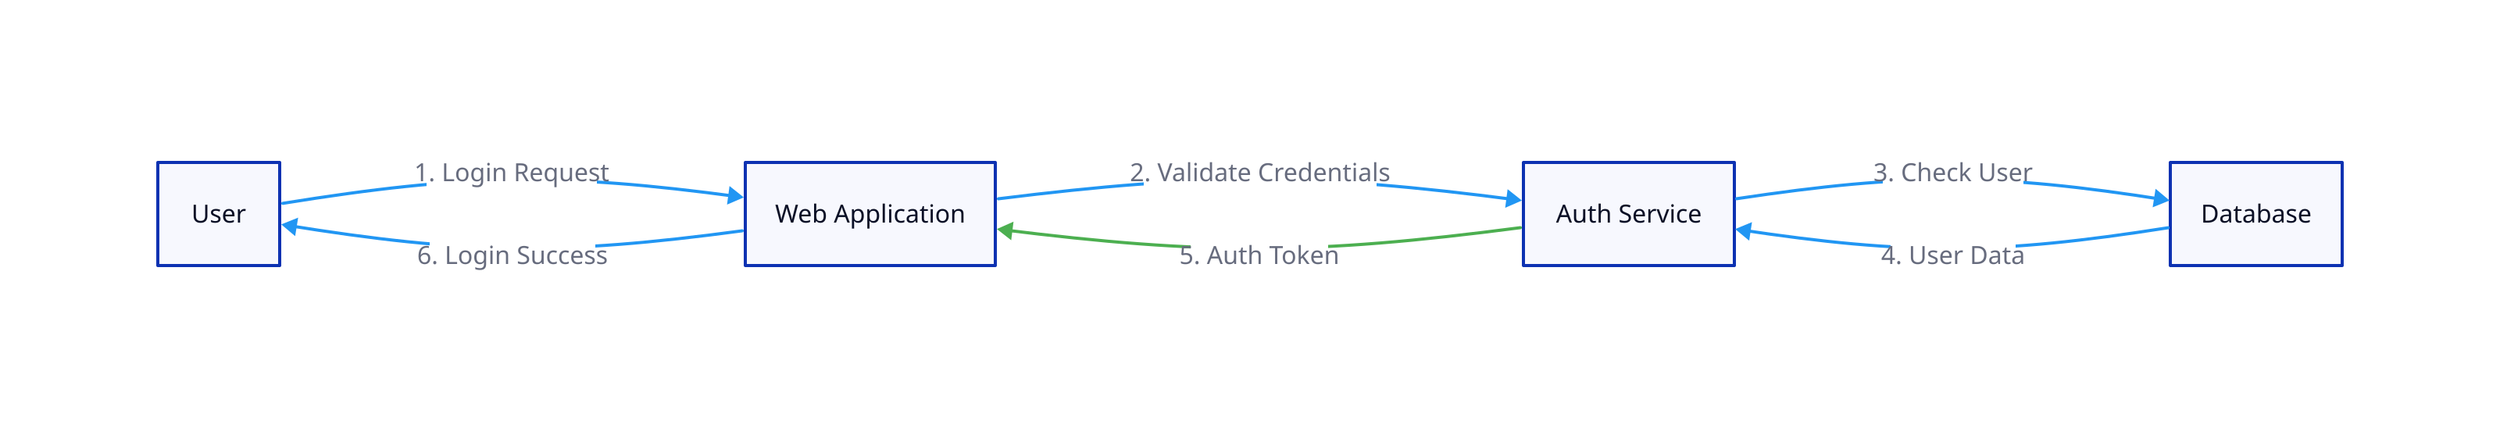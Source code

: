 vars: {
  d2-config: {
    theme-id: 0
  }
}

direction: right

"User" -> "Web Application": "1. Login Request" {
  style.stroke: "#2196f3"
}
"Web Application" -> "Auth Service": "2. Validate Credentials" {
  style.stroke: "#2196f3"
}
"Auth Service" -> "Database": "3. Check User" {
  style.stroke: "#2196f3"
}
"Database" -> "Auth Service": "4. User Data" {
  style.stroke: "#2196f3"
}
"Auth Service" -> "Web Application": "5. Auth Token" {
  style.stroke: "#4caf50"
  style.stroke-width: 2
}
"Web Application" -> "User": "6. Login Success" {
  style.stroke: "#2196f3"
}
